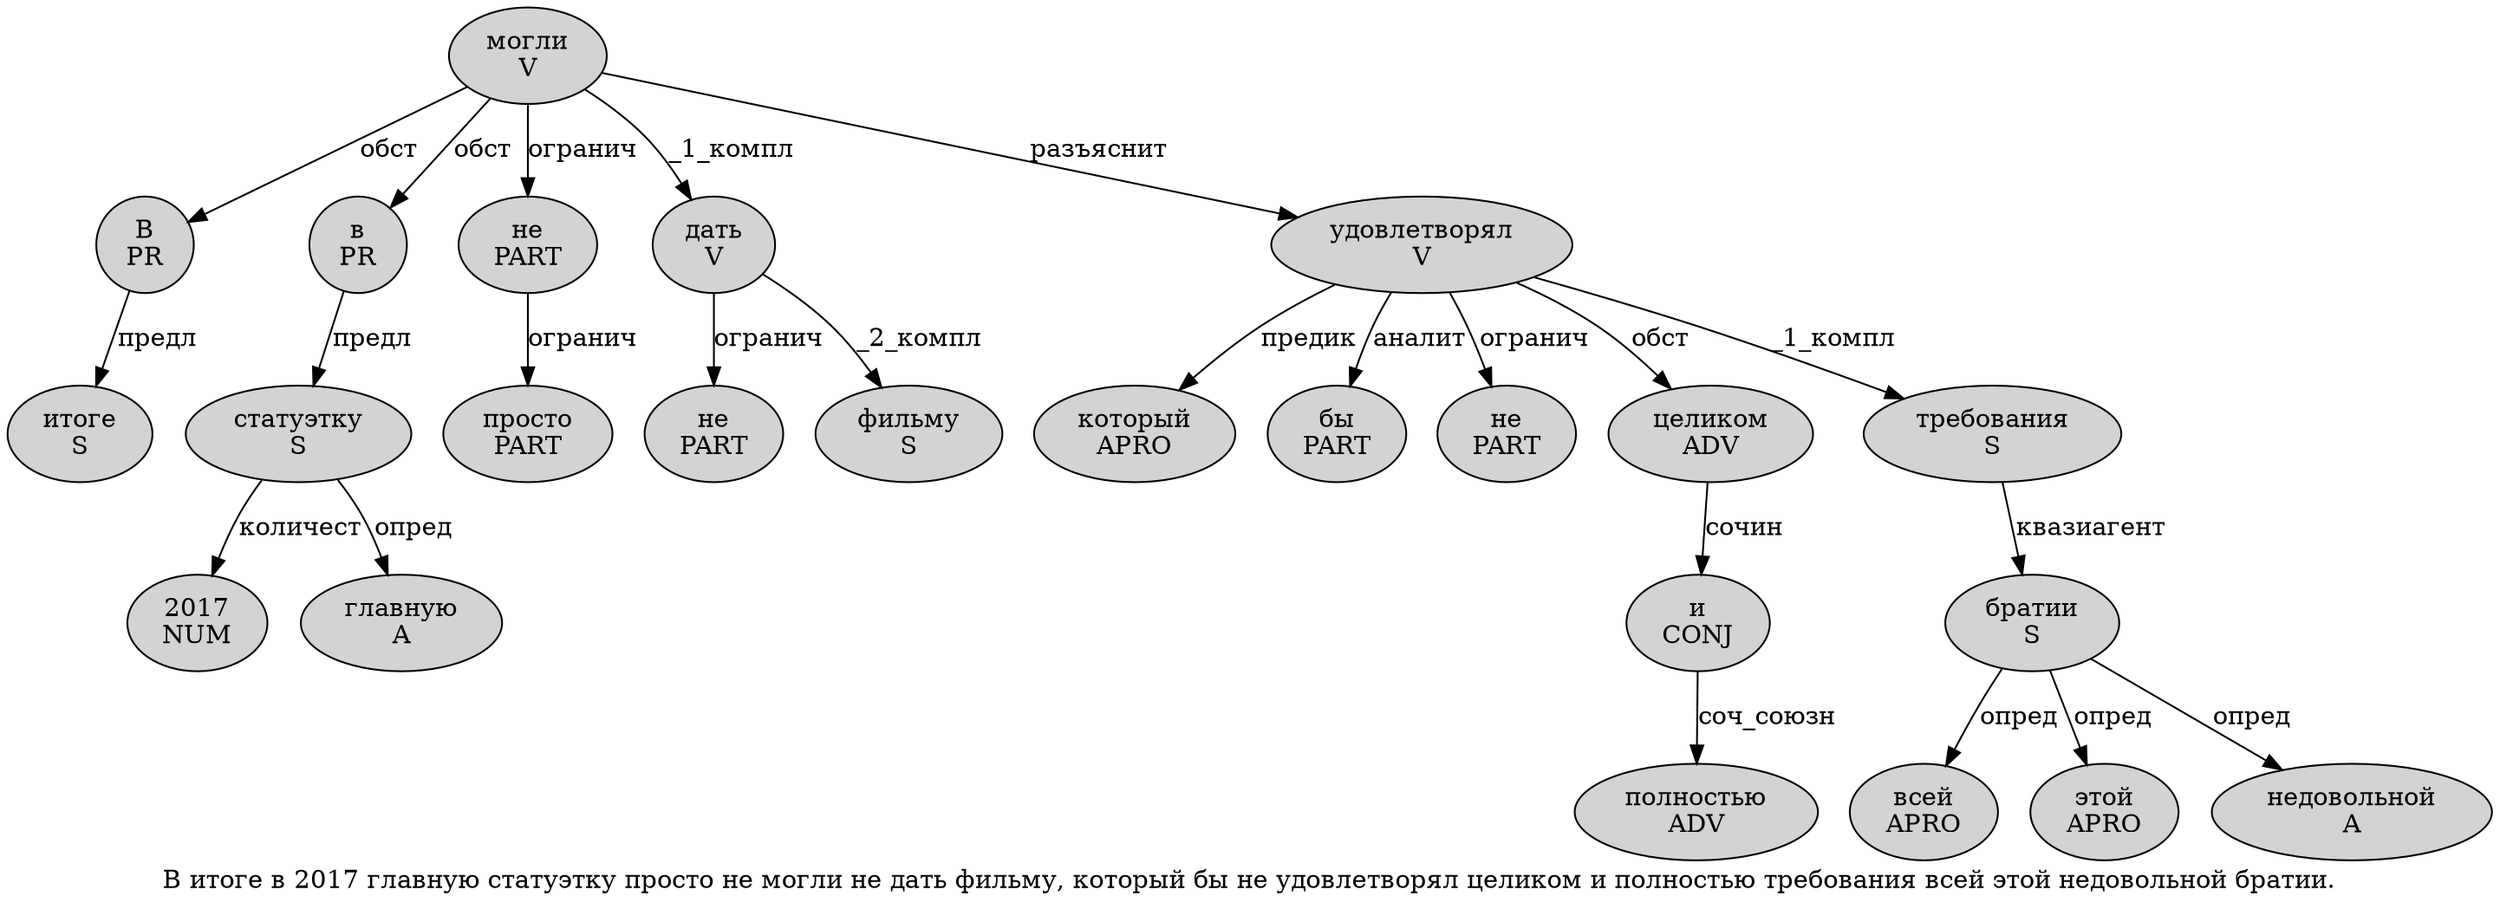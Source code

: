 digraph SENTENCE_4313 {
	graph [label="В итоге в 2017 главную статуэтку просто не могли не дать фильму, который бы не удовлетворял целиком и полностью требования всей этой недовольной братии."]
	node [style=filled]
		0 [label="В
PR" color="" fillcolor=lightgray penwidth=1 shape=ellipse]
		1 [label="итоге
S" color="" fillcolor=lightgray penwidth=1 shape=ellipse]
		2 [label="в
PR" color="" fillcolor=lightgray penwidth=1 shape=ellipse]
		3 [label="2017
NUM" color="" fillcolor=lightgray penwidth=1 shape=ellipse]
		4 [label="главную
A" color="" fillcolor=lightgray penwidth=1 shape=ellipse]
		5 [label="статуэтку
S" color="" fillcolor=lightgray penwidth=1 shape=ellipse]
		6 [label="просто
PART" color="" fillcolor=lightgray penwidth=1 shape=ellipse]
		7 [label="не
PART" color="" fillcolor=lightgray penwidth=1 shape=ellipse]
		8 [label="могли
V" color="" fillcolor=lightgray penwidth=1 shape=ellipse]
		9 [label="не
PART" color="" fillcolor=lightgray penwidth=1 shape=ellipse]
		10 [label="дать
V" color="" fillcolor=lightgray penwidth=1 shape=ellipse]
		11 [label="фильму
S" color="" fillcolor=lightgray penwidth=1 shape=ellipse]
		13 [label="который
APRO" color="" fillcolor=lightgray penwidth=1 shape=ellipse]
		14 [label="бы
PART" color="" fillcolor=lightgray penwidth=1 shape=ellipse]
		15 [label="не
PART" color="" fillcolor=lightgray penwidth=1 shape=ellipse]
		16 [label="удовлетворял
V" color="" fillcolor=lightgray penwidth=1 shape=ellipse]
		17 [label="целиком
ADV" color="" fillcolor=lightgray penwidth=1 shape=ellipse]
		18 [label="и
CONJ" color="" fillcolor=lightgray penwidth=1 shape=ellipse]
		19 [label="полностью
ADV" color="" fillcolor=lightgray penwidth=1 shape=ellipse]
		20 [label="требования
S" color="" fillcolor=lightgray penwidth=1 shape=ellipse]
		21 [label="всей
APRO" color="" fillcolor=lightgray penwidth=1 shape=ellipse]
		22 [label="этой
APRO" color="" fillcolor=lightgray penwidth=1 shape=ellipse]
		23 [label="недовольной
A" color="" fillcolor=lightgray penwidth=1 shape=ellipse]
		24 [label="братии
S" color="" fillcolor=lightgray penwidth=1 shape=ellipse]
			8 -> 0 [label="обст"]
			8 -> 2 [label="обст"]
			8 -> 7 [label="огранич"]
			8 -> 10 [label="_1_компл"]
			8 -> 16 [label="разъяснит"]
			7 -> 6 [label="огранич"]
			10 -> 9 [label="огранич"]
			10 -> 11 [label="_2_компл"]
			17 -> 18 [label="сочин"]
			20 -> 24 [label="квазиагент"]
			16 -> 13 [label="предик"]
			16 -> 14 [label="аналит"]
			16 -> 15 [label="огранич"]
			16 -> 17 [label="обст"]
			16 -> 20 [label="_1_компл"]
			18 -> 19 [label="соч_союзн"]
			5 -> 3 [label="количест"]
			5 -> 4 [label="опред"]
			24 -> 21 [label="опред"]
			24 -> 22 [label="опред"]
			24 -> 23 [label="опред"]
			0 -> 1 [label="предл"]
			2 -> 5 [label="предл"]
}